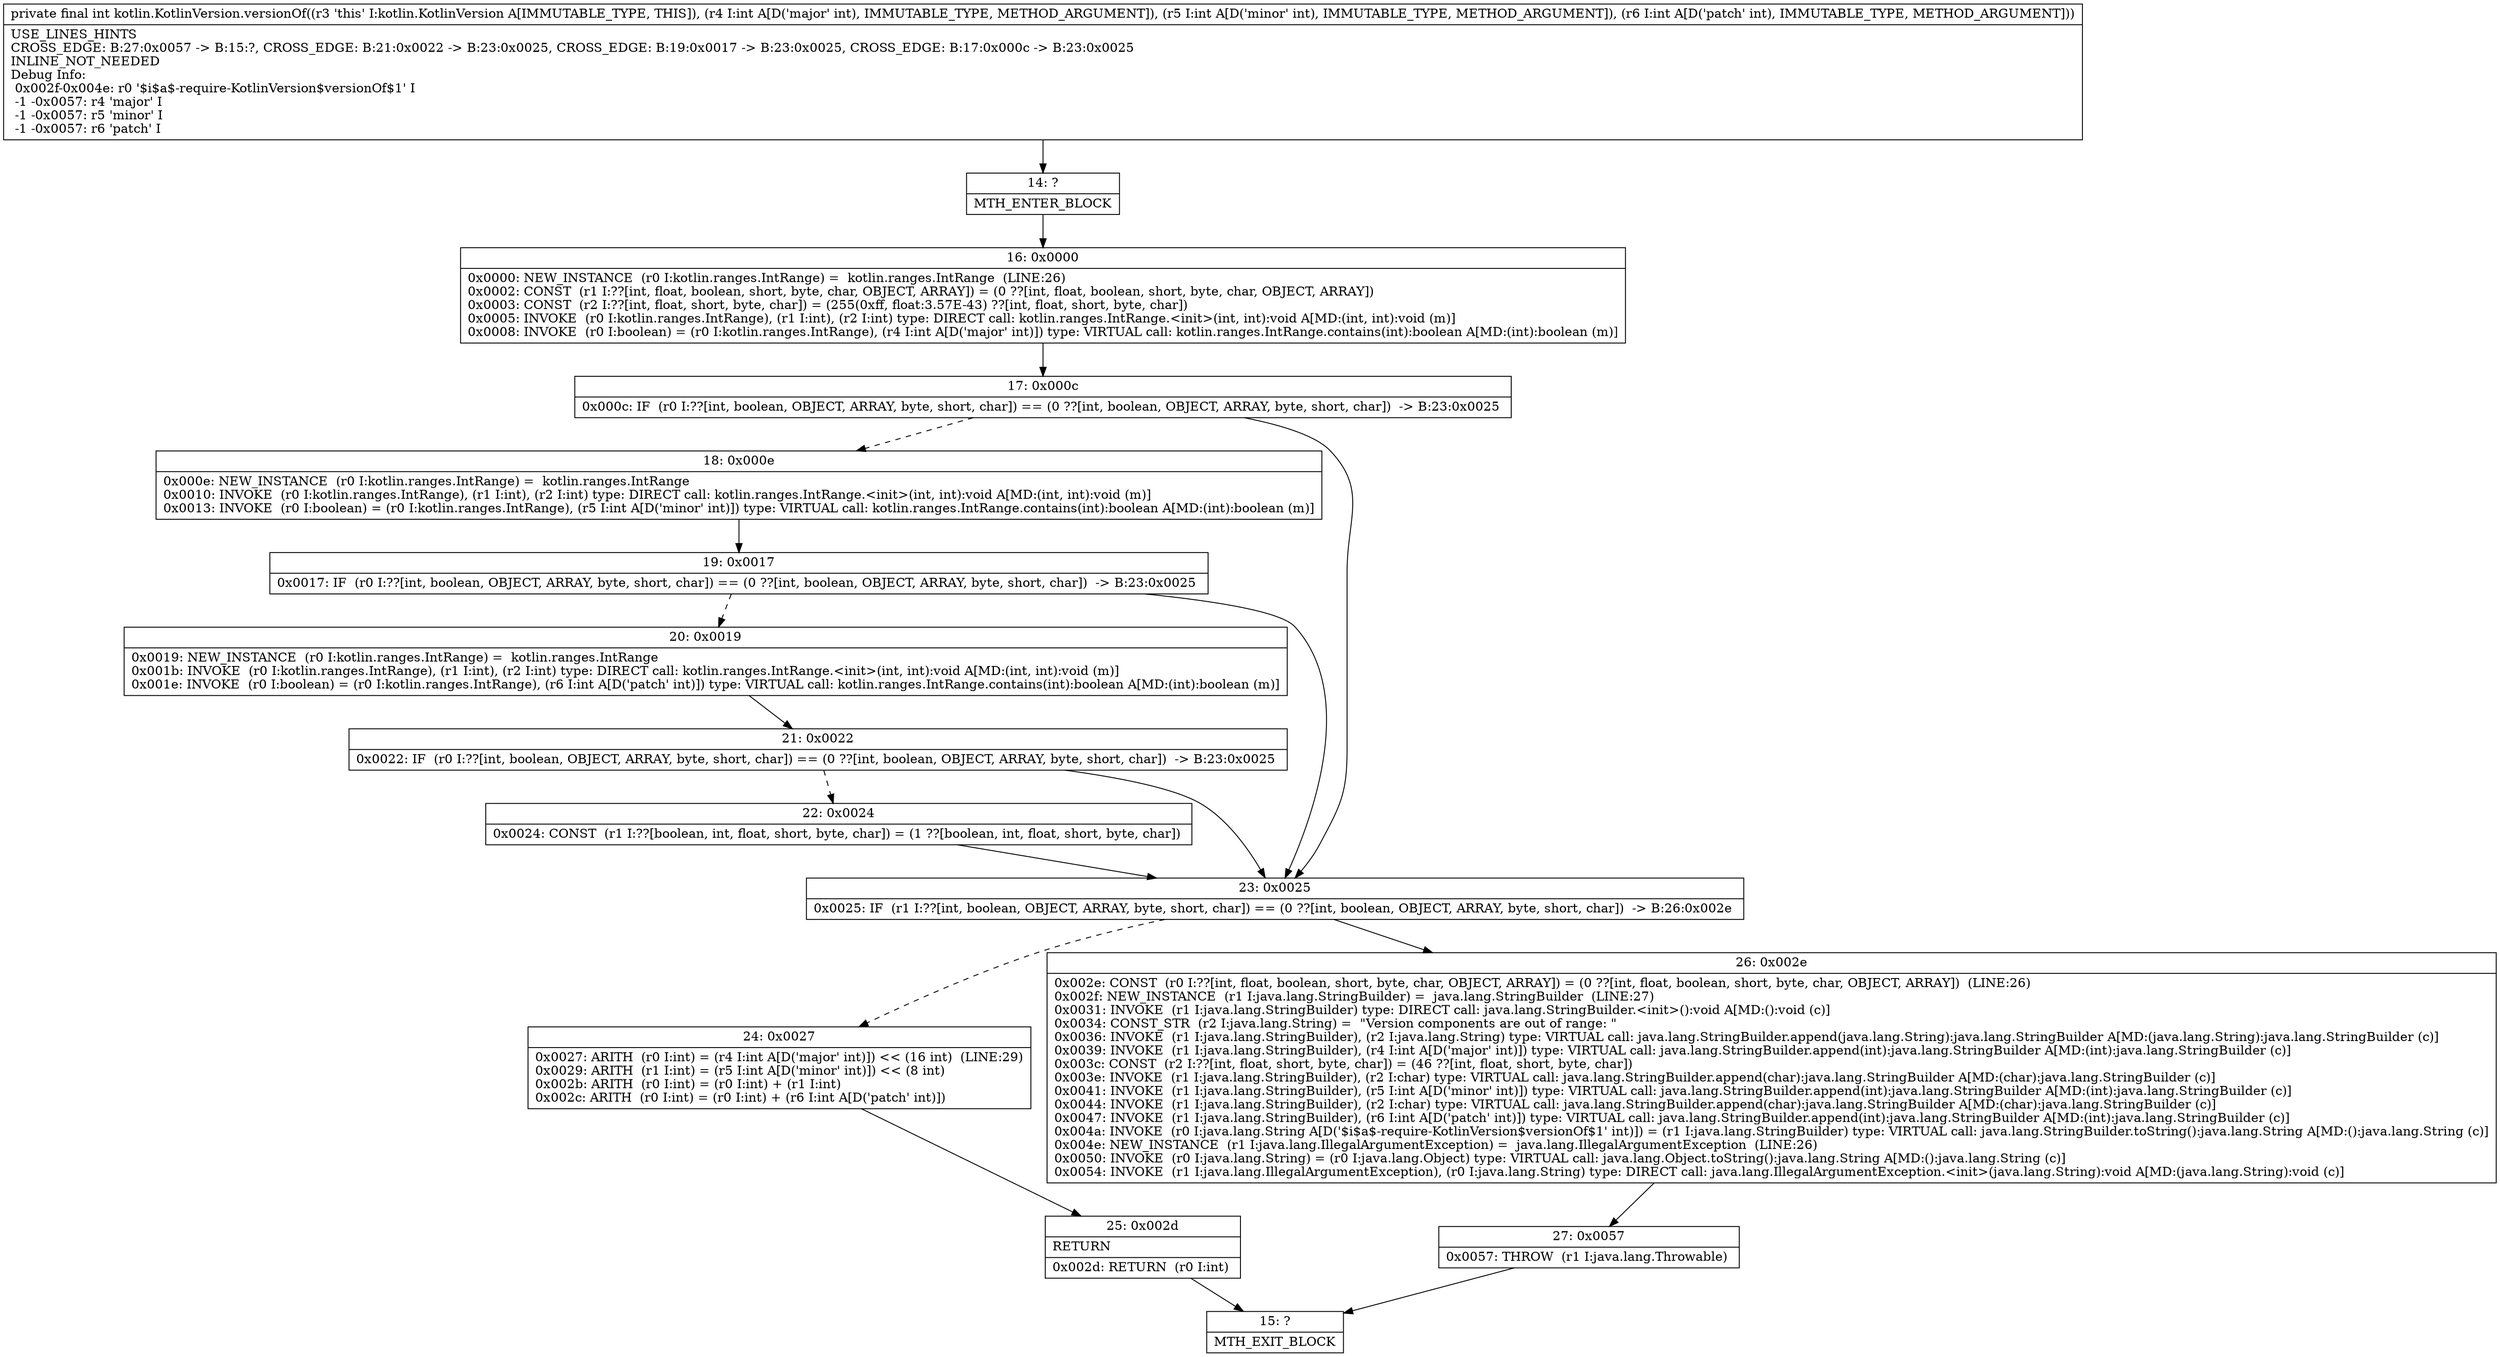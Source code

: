 digraph "CFG forkotlin.KotlinVersion.versionOf(III)I" {
Node_14 [shape=record,label="{14\:\ ?|MTH_ENTER_BLOCK\l}"];
Node_16 [shape=record,label="{16\:\ 0x0000|0x0000: NEW_INSTANCE  (r0 I:kotlin.ranges.IntRange) =  kotlin.ranges.IntRange  (LINE:26)\l0x0002: CONST  (r1 I:??[int, float, boolean, short, byte, char, OBJECT, ARRAY]) = (0 ??[int, float, boolean, short, byte, char, OBJECT, ARRAY]) \l0x0003: CONST  (r2 I:??[int, float, short, byte, char]) = (255(0xff, float:3.57E\-43) ??[int, float, short, byte, char]) \l0x0005: INVOKE  (r0 I:kotlin.ranges.IntRange), (r1 I:int), (r2 I:int) type: DIRECT call: kotlin.ranges.IntRange.\<init\>(int, int):void A[MD:(int, int):void (m)]\l0x0008: INVOKE  (r0 I:boolean) = (r0 I:kotlin.ranges.IntRange), (r4 I:int A[D('major' int)]) type: VIRTUAL call: kotlin.ranges.IntRange.contains(int):boolean A[MD:(int):boolean (m)]\l}"];
Node_17 [shape=record,label="{17\:\ 0x000c|0x000c: IF  (r0 I:??[int, boolean, OBJECT, ARRAY, byte, short, char]) == (0 ??[int, boolean, OBJECT, ARRAY, byte, short, char])  \-\> B:23:0x0025 \l}"];
Node_18 [shape=record,label="{18\:\ 0x000e|0x000e: NEW_INSTANCE  (r0 I:kotlin.ranges.IntRange) =  kotlin.ranges.IntRange \l0x0010: INVOKE  (r0 I:kotlin.ranges.IntRange), (r1 I:int), (r2 I:int) type: DIRECT call: kotlin.ranges.IntRange.\<init\>(int, int):void A[MD:(int, int):void (m)]\l0x0013: INVOKE  (r0 I:boolean) = (r0 I:kotlin.ranges.IntRange), (r5 I:int A[D('minor' int)]) type: VIRTUAL call: kotlin.ranges.IntRange.contains(int):boolean A[MD:(int):boolean (m)]\l}"];
Node_19 [shape=record,label="{19\:\ 0x0017|0x0017: IF  (r0 I:??[int, boolean, OBJECT, ARRAY, byte, short, char]) == (0 ??[int, boolean, OBJECT, ARRAY, byte, short, char])  \-\> B:23:0x0025 \l}"];
Node_20 [shape=record,label="{20\:\ 0x0019|0x0019: NEW_INSTANCE  (r0 I:kotlin.ranges.IntRange) =  kotlin.ranges.IntRange \l0x001b: INVOKE  (r0 I:kotlin.ranges.IntRange), (r1 I:int), (r2 I:int) type: DIRECT call: kotlin.ranges.IntRange.\<init\>(int, int):void A[MD:(int, int):void (m)]\l0x001e: INVOKE  (r0 I:boolean) = (r0 I:kotlin.ranges.IntRange), (r6 I:int A[D('patch' int)]) type: VIRTUAL call: kotlin.ranges.IntRange.contains(int):boolean A[MD:(int):boolean (m)]\l}"];
Node_21 [shape=record,label="{21\:\ 0x0022|0x0022: IF  (r0 I:??[int, boolean, OBJECT, ARRAY, byte, short, char]) == (0 ??[int, boolean, OBJECT, ARRAY, byte, short, char])  \-\> B:23:0x0025 \l}"];
Node_22 [shape=record,label="{22\:\ 0x0024|0x0024: CONST  (r1 I:??[boolean, int, float, short, byte, char]) = (1 ??[boolean, int, float, short, byte, char]) \l}"];
Node_23 [shape=record,label="{23\:\ 0x0025|0x0025: IF  (r1 I:??[int, boolean, OBJECT, ARRAY, byte, short, char]) == (0 ??[int, boolean, OBJECT, ARRAY, byte, short, char])  \-\> B:26:0x002e \l}"];
Node_24 [shape=record,label="{24\:\ 0x0027|0x0027: ARITH  (r0 I:int) = (r4 I:int A[D('major' int)]) \<\< (16 int)  (LINE:29)\l0x0029: ARITH  (r1 I:int) = (r5 I:int A[D('minor' int)]) \<\< (8 int) \l0x002b: ARITH  (r0 I:int) = (r0 I:int) + (r1 I:int) \l0x002c: ARITH  (r0 I:int) = (r0 I:int) + (r6 I:int A[D('patch' int)]) \l}"];
Node_25 [shape=record,label="{25\:\ 0x002d|RETURN\l|0x002d: RETURN  (r0 I:int) \l}"];
Node_15 [shape=record,label="{15\:\ ?|MTH_EXIT_BLOCK\l}"];
Node_26 [shape=record,label="{26\:\ 0x002e|0x002e: CONST  (r0 I:??[int, float, boolean, short, byte, char, OBJECT, ARRAY]) = (0 ??[int, float, boolean, short, byte, char, OBJECT, ARRAY])  (LINE:26)\l0x002f: NEW_INSTANCE  (r1 I:java.lang.StringBuilder) =  java.lang.StringBuilder  (LINE:27)\l0x0031: INVOKE  (r1 I:java.lang.StringBuilder) type: DIRECT call: java.lang.StringBuilder.\<init\>():void A[MD:():void (c)]\l0x0034: CONST_STR  (r2 I:java.lang.String) =  \"Version components are out of range: \" \l0x0036: INVOKE  (r1 I:java.lang.StringBuilder), (r2 I:java.lang.String) type: VIRTUAL call: java.lang.StringBuilder.append(java.lang.String):java.lang.StringBuilder A[MD:(java.lang.String):java.lang.StringBuilder (c)]\l0x0039: INVOKE  (r1 I:java.lang.StringBuilder), (r4 I:int A[D('major' int)]) type: VIRTUAL call: java.lang.StringBuilder.append(int):java.lang.StringBuilder A[MD:(int):java.lang.StringBuilder (c)]\l0x003c: CONST  (r2 I:??[int, float, short, byte, char]) = (46 ??[int, float, short, byte, char]) \l0x003e: INVOKE  (r1 I:java.lang.StringBuilder), (r2 I:char) type: VIRTUAL call: java.lang.StringBuilder.append(char):java.lang.StringBuilder A[MD:(char):java.lang.StringBuilder (c)]\l0x0041: INVOKE  (r1 I:java.lang.StringBuilder), (r5 I:int A[D('minor' int)]) type: VIRTUAL call: java.lang.StringBuilder.append(int):java.lang.StringBuilder A[MD:(int):java.lang.StringBuilder (c)]\l0x0044: INVOKE  (r1 I:java.lang.StringBuilder), (r2 I:char) type: VIRTUAL call: java.lang.StringBuilder.append(char):java.lang.StringBuilder A[MD:(char):java.lang.StringBuilder (c)]\l0x0047: INVOKE  (r1 I:java.lang.StringBuilder), (r6 I:int A[D('patch' int)]) type: VIRTUAL call: java.lang.StringBuilder.append(int):java.lang.StringBuilder A[MD:(int):java.lang.StringBuilder (c)]\l0x004a: INVOKE  (r0 I:java.lang.String A[D('$i$a$\-require\-KotlinVersion$versionOf$1' int)]) = (r1 I:java.lang.StringBuilder) type: VIRTUAL call: java.lang.StringBuilder.toString():java.lang.String A[MD:():java.lang.String (c)]\l0x004e: NEW_INSTANCE  (r1 I:java.lang.IllegalArgumentException) =  java.lang.IllegalArgumentException  (LINE:26)\l0x0050: INVOKE  (r0 I:java.lang.String) = (r0 I:java.lang.Object) type: VIRTUAL call: java.lang.Object.toString():java.lang.String A[MD:():java.lang.String (c)]\l0x0054: INVOKE  (r1 I:java.lang.IllegalArgumentException), (r0 I:java.lang.String) type: DIRECT call: java.lang.IllegalArgumentException.\<init\>(java.lang.String):void A[MD:(java.lang.String):void (c)]\l}"];
Node_27 [shape=record,label="{27\:\ 0x0057|0x0057: THROW  (r1 I:java.lang.Throwable) \l}"];
MethodNode[shape=record,label="{private final int kotlin.KotlinVersion.versionOf((r3 'this' I:kotlin.KotlinVersion A[IMMUTABLE_TYPE, THIS]), (r4 I:int A[D('major' int), IMMUTABLE_TYPE, METHOD_ARGUMENT]), (r5 I:int A[D('minor' int), IMMUTABLE_TYPE, METHOD_ARGUMENT]), (r6 I:int A[D('patch' int), IMMUTABLE_TYPE, METHOD_ARGUMENT]))  | USE_LINES_HINTS\lCROSS_EDGE: B:27:0x0057 \-\> B:15:?, CROSS_EDGE: B:21:0x0022 \-\> B:23:0x0025, CROSS_EDGE: B:19:0x0017 \-\> B:23:0x0025, CROSS_EDGE: B:17:0x000c \-\> B:23:0x0025\lINLINE_NOT_NEEDED\lDebug Info:\l  0x002f\-0x004e: r0 '$i$a$\-require\-KotlinVersion$versionOf$1' I\l  \-1 \-0x0057: r4 'major' I\l  \-1 \-0x0057: r5 'minor' I\l  \-1 \-0x0057: r6 'patch' I\l}"];
MethodNode -> Node_14;Node_14 -> Node_16;
Node_16 -> Node_17;
Node_17 -> Node_18[style=dashed];
Node_17 -> Node_23;
Node_18 -> Node_19;
Node_19 -> Node_20[style=dashed];
Node_19 -> Node_23;
Node_20 -> Node_21;
Node_21 -> Node_22[style=dashed];
Node_21 -> Node_23;
Node_22 -> Node_23;
Node_23 -> Node_24[style=dashed];
Node_23 -> Node_26;
Node_24 -> Node_25;
Node_25 -> Node_15;
Node_26 -> Node_27;
Node_27 -> Node_15;
}

